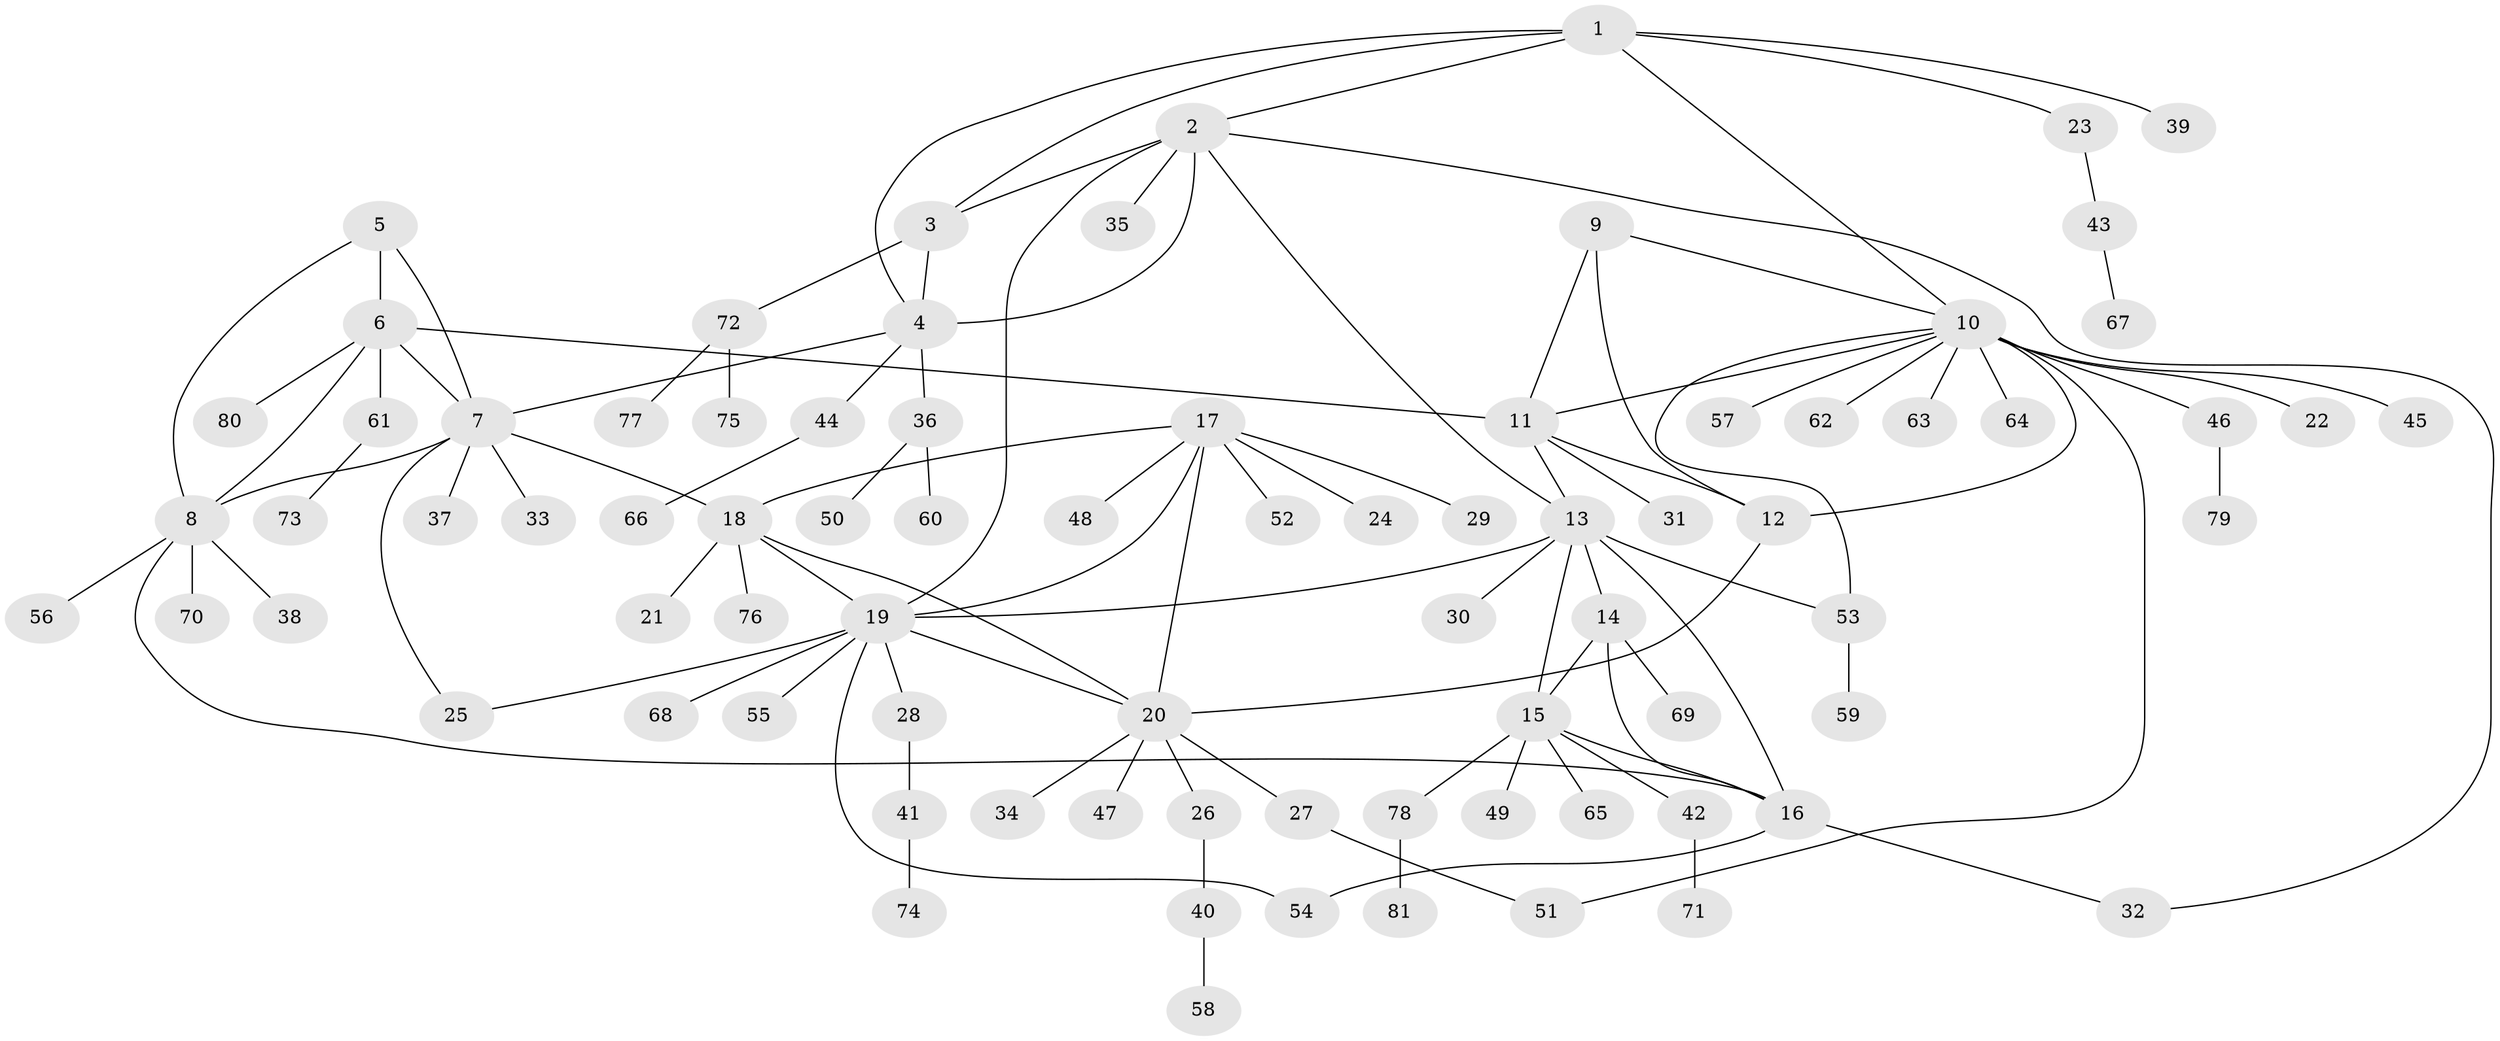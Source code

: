 // Generated by graph-tools (version 1.1) at 2025/50/03/09/25 03:50:28]
// undirected, 81 vertices, 106 edges
graph export_dot {
graph [start="1"]
  node [color=gray90,style=filled];
  1;
  2;
  3;
  4;
  5;
  6;
  7;
  8;
  9;
  10;
  11;
  12;
  13;
  14;
  15;
  16;
  17;
  18;
  19;
  20;
  21;
  22;
  23;
  24;
  25;
  26;
  27;
  28;
  29;
  30;
  31;
  32;
  33;
  34;
  35;
  36;
  37;
  38;
  39;
  40;
  41;
  42;
  43;
  44;
  45;
  46;
  47;
  48;
  49;
  50;
  51;
  52;
  53;
  54;
  55;
  56;
  57;
  58;
  59;
  60;
  61;
  62;
  63;
  64;
  65;
  66;
  67;
  68;
  69;
  70;
  71;
  72;
  73;
  74;
  75;
  76;
  77;
  78;
  79;
  80;
  81;
  1 -- 2;
  1 -- 3;
  1 -- 4;
  1 -- 10;
  1 -- 23;
  1 -- 39;
  2 -- 3;
  2 -- 4;
  2 -- 13;
  2 -- 19;
  2 -- 32;
  2 -- 35;
  3 -- 4;
  3 -- 72;
  4 -- 7;
  4 -- 36;
  4 -- 44;
  5 -- 6;
  5 -- 7;
  5 -- 8;
  6 -- 7;
  6 -- 8;
  6 -- 11;
  6 -- 61;
  6 -- 80;
  7 -- 8;
  7 -- 18;
  7 -- 25;
  7 -- 33;
  7 -- 37;
  8 -- 16;
  8 -- 38;
  8 -- 56;
  8 -- 70;
  9 -- 10;
  9 -- 11;
  9 -- 12;
  10 -- 11;
  10 -- 12;
  10 -- 22;
  10 -- 45;
  10 -- 46;
  10 -- 51;
  10 -- 53;
  10 -- 57;
  10 -- 62;
  10 -- 63;
  10 -- 64;
  11 -- 12;
  11 -- 13;
  11 -- 31;
  12 -- 20;
  13 -- 14;
  13 -- 15;
  13 -- 16;
  13 -- 19;
  13 -- 30;
  13 -- 53;
  14 -- 15;
  14 -- 16;
  14 -- 69;
  15 -- 16;
  15 -- 42;
  15 -- 49;
  15 -- 65;
  15 -- 78;
  16 -- 32;
  16 -- 54;
  17 -- 18;
  17 -- 19;
  17 -- 20;
  17 -- 24;
  17 -- 29;
  17 -- 48;
  17 -- 52;
  18 -- 19;
  18 -- 20;
  18 -- 21;
  18 -- 76;
  19 -- 20;
  19 -- 25;
  19 -- 28;
  19 -- 54;
  19 -- 55;
  19 -- 68;
  20 -- 26;
  20 -- 27;
  20 -- 34;
  20 -- 47;
  23 -- 43;
  26 -- 40;
  27 -- 51;
  28 -- 41;
  36 -- 50;
  36 -- 60;
  40 -- 58;
  41 -- 74;
  42 -- 71;
  43 -- 67;
  44 -- 66;
  46 -- 79;
  53 -- 59;
  61 -- 73;
  72 -- 75;
  72 -- 77;
  78 -- 81;
}
